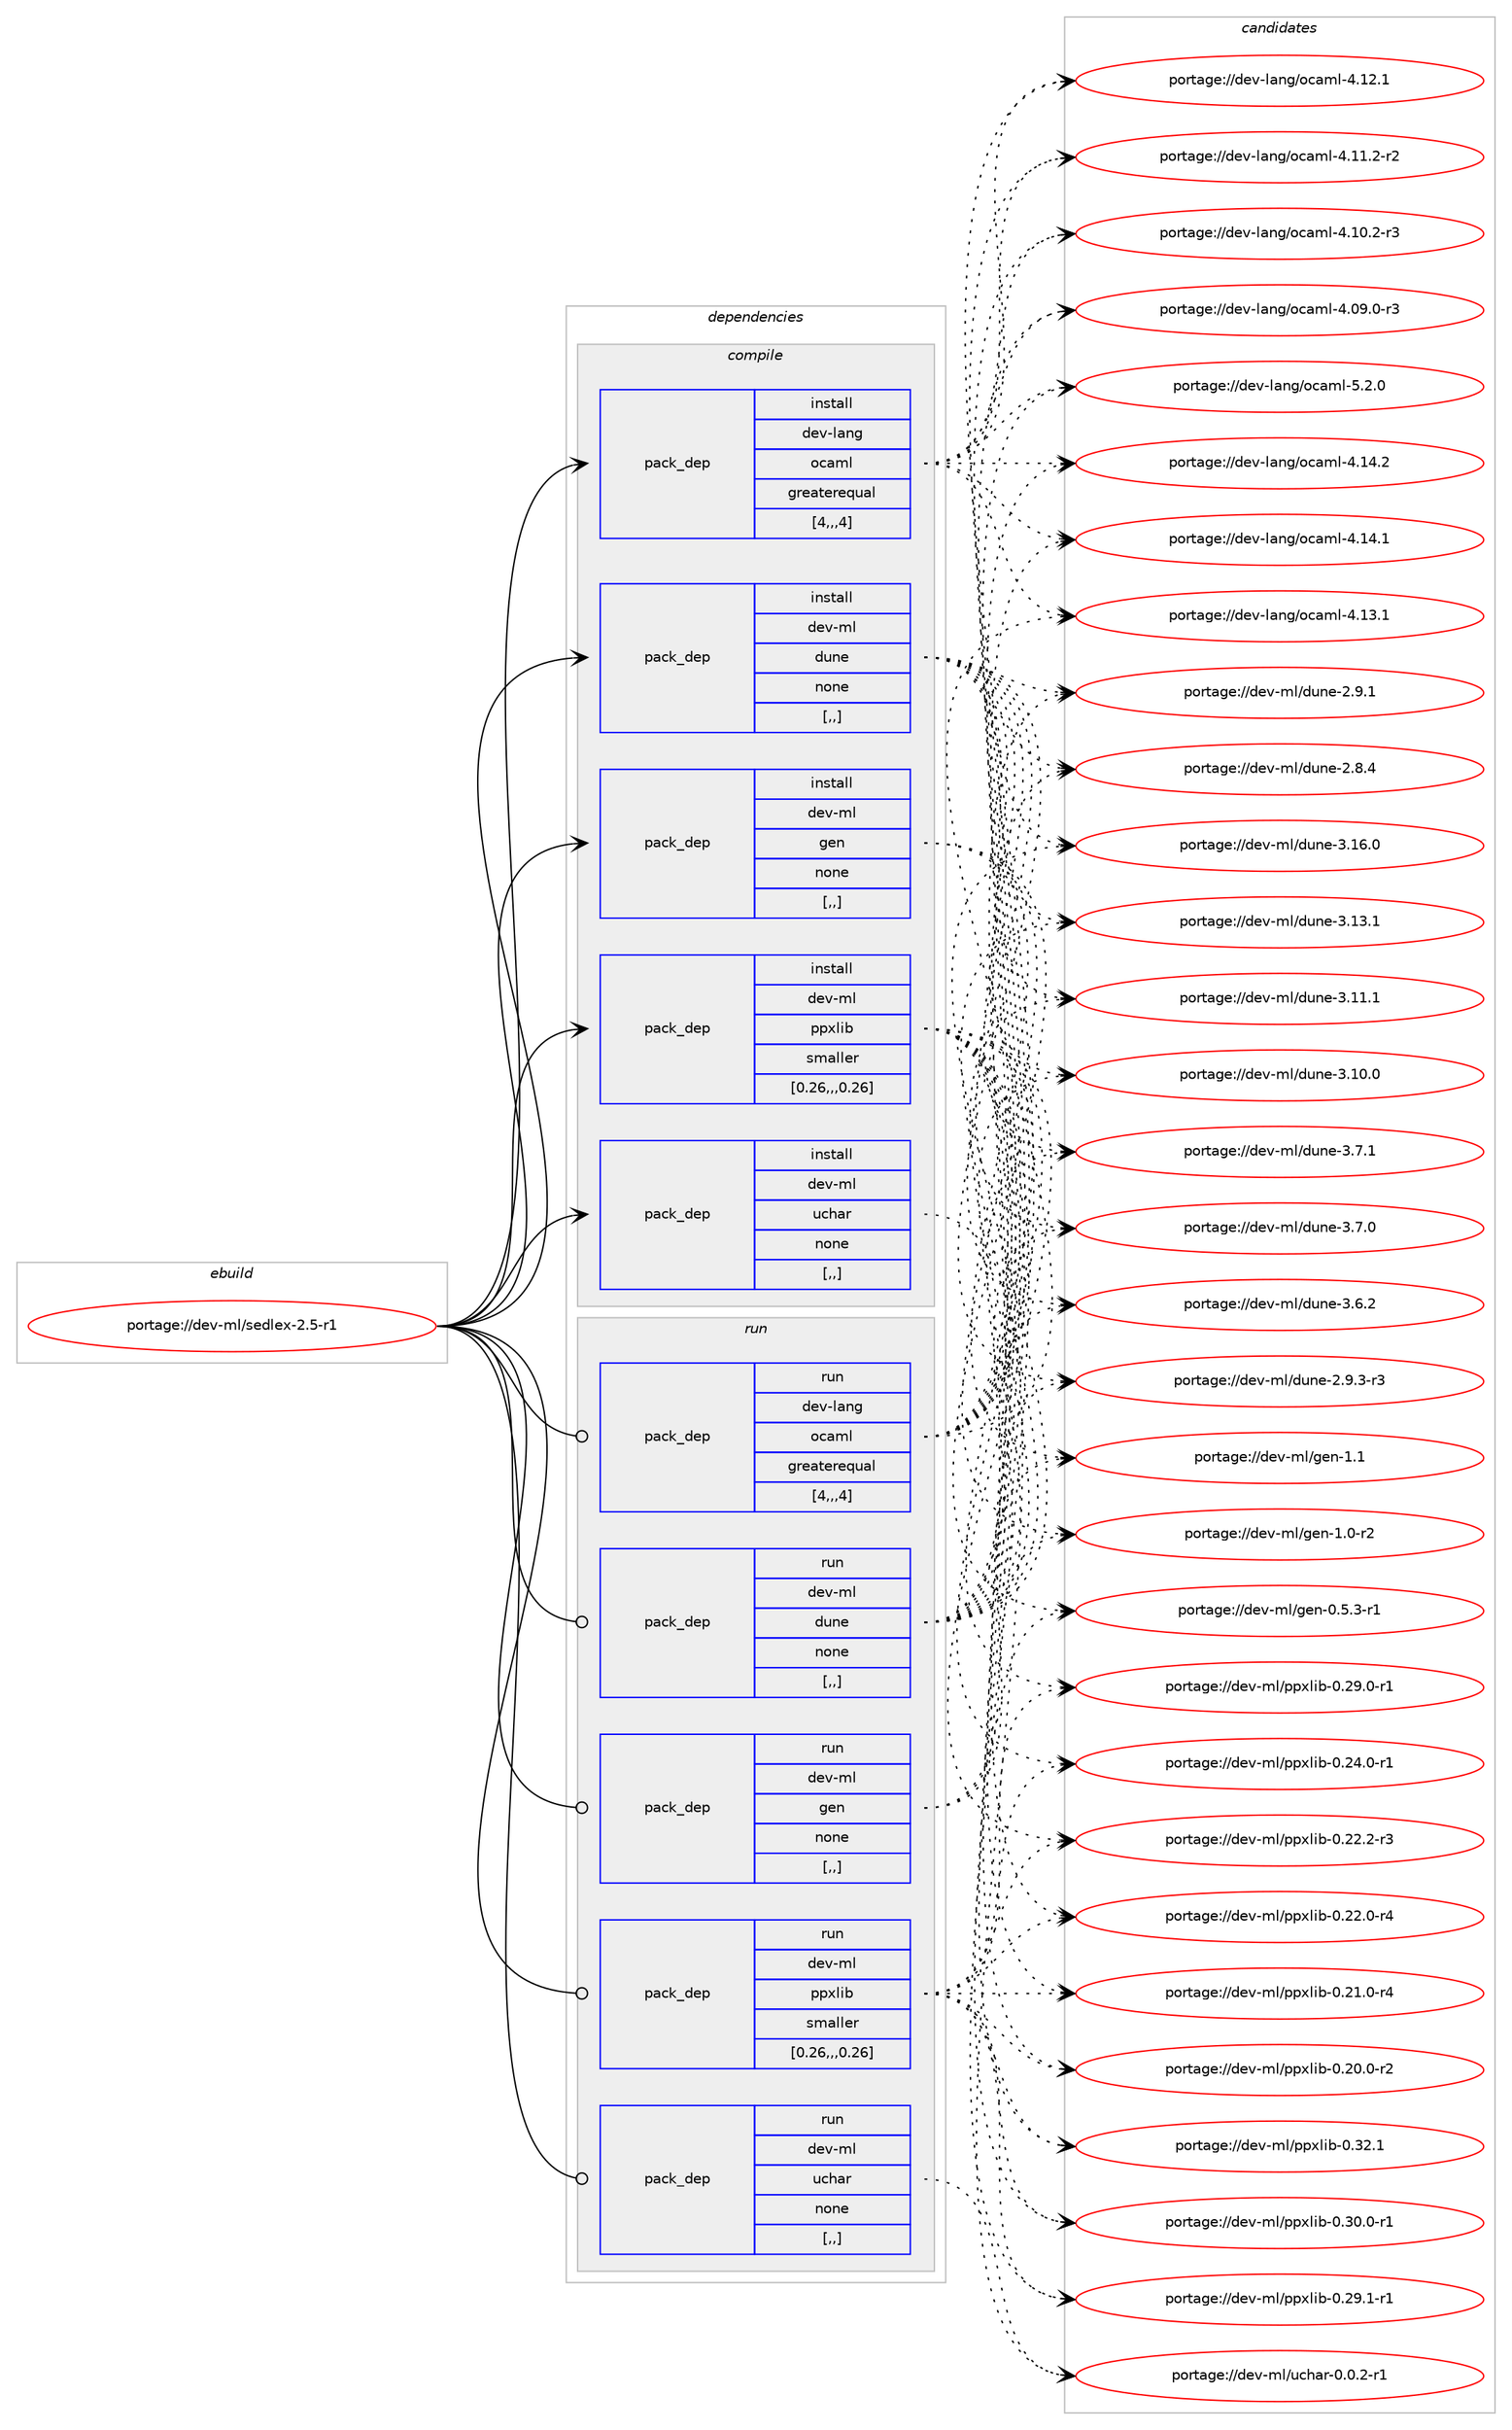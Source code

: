 digraph prolog {

# *************
# Graph options
# *************

newrank=true;
concentrate=true;
compound=true;
graph [rankdir=LR,fontname=Helvetica,fontsize=10,ranksep=1.5];#, ranksep=2.5, nodesep=0.2];
edge  [arrowhead=vee];
node  [fontname=Helvetica,fontsize=10];

# **********
# The ebuild
# **********

subgraph cluster_leftcol {
color=gray;
label=<<i>ebuild</i>>;
id [label="portage://dev-ml/sedlex-2.5-r1", color=red, width=4, href="../dev-ml/sedlex-2.5-r1.svg"];
}

# ****************
# The dependencies
# ****************

subgraph cluster_midcol {
color=gray;
label=<<i>dependencies</i>>;
subgraph cluster_compile {
fillcolor="#eeeeee";
style=filled;
label=<<i>compile</i>>;
subgraph pack93871 {
dependency124849 [label=<<TABLE BORDER="0" CELLBORDER="1" CELLSPACING="0" CELLPADDING="4" WIDTH="220"><TR><TD ROWSPAN="6" CELLPADDING="30">pack_dep</TD></TR><TR><TD WIDTH="110">install</TD></TR><TR><TD>dev-lang</TD></TR><TR><TD>ocaml</TD></TR><TR><TD>greaterequal</TD></TR><TR><TD>[4,,,4]</TD></TR></TABLE>>, shape=none, color=blue];
}
id:e -> dependency124849:w [weight=20,style="solid",arrowhead="vee"];
subgraph pack93872 {
dependency124850 [label=<<TABLE BORDER="0" CELLBORDER="1" CELLSPACING="0" CELLPADDING="4" WIDTH="220"><TR><TD ROWSPAN="6" CELLPADDING="30">pack_dep</TD></TR><TR><TD WIDTH="110">install</TD></TR><TR><TD>dev-ml</TD></TR><TR><TD>dune</TD></TR><TR><TD>none</TD></TR><TR><TD>[,,]</TD></TR></TABLE>>, shape=none, color=blue];
}
id:e -> dependency124850:w [weight=20,style="solid",arrowhead="vee"];
subgraph pack93873 {
dependency124851 [label=<<TABLE BORDER="0" CELLBORDER="1" CELLSPACING="0" CELLPADDING="4" WIDTH="220"><TR><TD ROWSPAN="6" CELLPADDING="30">pack_dep</TD></TR><TR><TD WIDTH="110">install</TD></TR><TR><TD>dev-ml</TD></TR><TR><TD>gen</TD></TR><TR><TD>none</TD></TR><TR><TD>[,,]</TD></TR></TABLE>>, shape=none, color=blue];
}
id:e -> dependency124851:w [weight=20,style="solid",arrowhead="vee"];
subgraph pack93874 {
dependency124852 [label=<<TABLE BORDER="0" CELLBORDER="1" CELLSPACING="0" CELLPADDING="4" WIDTH="220"><TR><TD ROWSPAN="6" CELLPADDING="30">pack_dep</TD></TR><TR><TD WIDTH="110">install</TD></TR><TR><TD>dev-ml</TD></TR><TR><TD>ppxlib</TD></TR><TR><TD>smaller</TD></TR><TR><TD>[0.26,,,0.26]</TD></TR></TABLE>>, shape=none, color=blue];
}
id:e -> dependency124852:w [weight=20,style="solid",arrowhead="vee"];
subgraph pack93875 {
dependency124853 [label=<<TABLE BORDER="0" CELLBORDER="1" CELLSPACING="0" CELLPADDING="4" WIDTH="220"><TR><TD ROWSPAN="6" CELLPADDING="30">pack_dep</TD></TR><TR><TD WIDTH="110">install</TD></TR><TR><TD>dev-ml</TD></TR><TR><TD>uchar</TD></TR><TR><TD>none</TD></TR><TR><TD>[,,]</TD></TR></TABLE>>, shape=none, color=blue];
}
id:e -> dependency124853:w [weight=20,style="solid",arrowhead="vee"];
}
subgraph cluster_compileandrun {
fillcolor="#eeeeee";
style=filled;
label=<<i>compile and run</i>>;
}
subgraph cluster_run {
fillcolor="#eeeeee";
style=filled;
label=<<i>run</i>>;
subgraph pack93876 {
dependency124854 [label=<<TABLE BORDER="0" CELLBORDER="1" CELLSPACING="0" CELLPADDING="4" WIDTH="220"><TR><TD ROWSPAN="6" CELLPADDING="30">pack_dep</TD></TR><TR><TD WIDTH="110">run</TD></TR><TR><TD>dev-lang</TD></TR><TR><TD>ocaml</TD></TR><TR><TD>greaterequal</TD></TR><TR><TD>[4,,,4]</TD></TR></TABLE>>, shape=none, color=blue];
}
id:e -> dependency124854:w [weight=20,style="solid",arrowhead="odot"];
subgraph pack93877 {
dependency124855 [label=<<TABLE BORDER="0" CELLBORDER="1" CELLSPACING="0" CELLPADDING="4" WIDTH="220"><TR><TD ROWSPAN="6" CELLPADDING="30">pack_dep</TD></TR><TR><TD WIDTH="110">run</TD></TR><TR><TD>dev-ml</TD></TR><TR><TD>dune</TD></TR><TR><TD>none</TD></TR><TR><TD>[,,]</TD></TR></TABLE>>, shape=none, color=blue];
}
id:e -> dependency124855:w [weight=20,style="solid",arrowhead="odot"];
subgraph pack93878 {
dependency124856 [label=<<TABLE BORDER="0" CELLBORDER="1" CELLSPACING="0" CELLPADDING="4" WIDTH="220"><TR><TD ROWSPAN="6" CELLPADDING="30">pack_dep</TD></TR><TR><TD WIDTH="110">run</TD></TR><TR><TD>dev-ml</TD></TR><TR><TD>gen</TD></TR><TR><TD>none</TD></TR><TR><TD>[,,]</TD></TR></TABLE>>, shape=none, color=blue];
}
id:e -> dependency124856:w [weight=20,style="solid",arrowhead="odot"];
subgraph pack93879 {
dependency124857 [label=<<TABLE BORDER="0" CELLBORDER="1" CELLSPACING="0" CELLPADDING="4" WIDTH="220"><TR><TD ROWSPAN="6" CELLPADDING="30">pack_dep</TD></TR><TR><TD WIDTH="110">run</TD></TR><TR><TD>dev-ml</TD></TR><TR><TD>ppxlib</TD></TR><TR><TD>smaller</TD></TR><TR><TD>[0.26,,,0.26]</TD></TR></TABLE>>, shape=none, color=blue];
}
id:e -> dependency124857:w [weight=20,style="solid",arrowhead="odot"];
subgraph pack93880 {
dependency124858 [label=<<TABLE BORDER="0" CELLBORDER="1" CELLSPACING="0" CELLPADDING="4" WIDTH="220"><TR><TD ROWSPAN="6" CELLPADDING="30">pack_dep</TD></TR><TR><TD WIDTH="110">run</TD></TR><TR><TD>dev-ml</TD></TR><TR><TD>uchar</TD></TR><TR><TD>none</TD></TR><TR><TD>[,,]</TD></TR></TABLE>>, shape=none, color=blue];
}
id:e -> dependency124858:w [weight=20,style="solid",arrowhead="odot"];
}
}

# **************
# The candidates
# **************

subgraph cluster_choices {
rank=same;
color=gray;
label=<<i>candidates</i>>;

subgraph choice93871 {
color=black;
nodesep=1;
choice1001011184510897110103471119997109108455346504648 [label="portage://dev-lang/ocaml-5.2.0", color=red, width=4,href="../dev-lang/ocaml-5.2.0.svg"];
choice100101118451089711010347111999710910845524649524650 [label="portage://dev-lang/ocaml-4.14.2", color=red, width=4,href="../dev-lang/ocaml-4.14.2.svg"];
choice100101118451089711010347111999710910845524649524649 [label="portage://dev-lang/ocaml-4.14.1", color=red, width=4,href="../dev-lang/ocaml-4.14.1.svg"];
choice100101118451089711010347111999710910845524649514649 [label="portage://dev-lang/ocaml-4.13.1", color=red, width=4,href="../dev-lang/ocaml-4.13.1.svg"];
choice100101118451089711010347111999710910845524649504649 [label="portage://dev-lang/ocaml-4.12.1", color=red, width=4,href="../dev-lang/ocaml-4.12.1.svg"];
choice1001011184510897110103471119997109108455246494946504511450 [label="portage://dev-lang/ocaml-4.11.2-r2", color=red, width=4,href="../dev-lang/ocaml-4.11.2-r2.svg"];
choice1001011184510897110103471119997109108455246494846504511451 [label="portage://dev-lang/ocaml-4.10.2-r3", color=red, width=4,href="../dev-lang/ocaml-4.10.2-r3.svg"];
choice1001011184510897110103471119997109108455246485746484511451 [label="portage://dev-lang/ocaml-4.09.0-r3", color=red, width=4,href="../dev-lang/ocaml-4.09.0-r3.svg"];
dependency124849:e -> choice1001011184510897110103471119997109108455346504648:w [style=dotted,weight="100"];
dependency124849:e -> choice100101118451089711010347111999710910845524649524650:w [style=dotted,weight="100"];
dependency124849:e -> choice100101118451089711010347111999710910845524649524649:w [style=dotted,weight="100"];
dependency124849:e -> choice100101118451089711010347111999710910845524649514649:w [style=dotted,weight="100"];
dependency124849:e -> choice100101118451089711010347111999710910845524649504649:w [style=dotted,weight="100"];
dependency124849:e -> choice1001011184510897110103471119997109108455246494946504511450:w [style=dotted,weight="100"];
dependency124849:e -> choice1001011184510897110103471119997109108455246494846504511451:w [style=dotted,weight="100"];
dependency124849:e -> choice1001011184510897110103471119997109108455246485746484511451:w [style=dotted,weight="100"];
}
subgraph choice93872 {
color=black;
nodesep=1;
choice100101118451091084710011711010145514649544648 [label="portage://dev-ml/dune-3.16.0", color=red, width=4,href="../dev-ml/dune-3.16.0.svg"];
choice100101118451091084710011711010145514649514649 [label="portage://dev-ml/dune-3.13.1", color=red, width=4,href="../dev-ml/dune-3.13.1.svg"];
choice100101118451091084710011711010145514649494649 [label="portage://dev-ml/dune-3.11.1", color=red, width=4,href="../dev-ml/dune-3.11.1.svg"];
choice100101118451091084710011711010145514649484648 [label="portage://dev-ml/dune-3.10.0", color=red, width=4,href="../dev-ml/dune-3.10.0.svg"];
choice1001011184510910847100117110101455146554649 [label="portage://dev-ml/dune-3.7.1", color=red, width=4,href="../dev-ml/dune-3.7.1.svg"];
choice1001011184510910847100117110101455146554648 [label="portage://dev-ml/dune-3.7.0", color=red, width=4,href="../dev-ml/dune-3.7.0.svg"];
choice1001011184510910847100117110101455146544650 [label="portage://dev-ml/dune-3.6.2", color=red, width=4,href="../dev-ml/dune-3.6.2.svg"];
choice10010111845109108471001171101014550465746514511451 [label="portage://dev-ml/dune-2.9.3-r3", color=red, width=4,href="../dev-ml/dune-2.9.3-r3.svg"];
choice1001011184510910847100117110101455046574649 [label="portage://dev-ml/dune-2.9.1", color=red, width=4,href="../dev-ml/dune-2.9.1.svg"];
choice1001011184510910847100117110101455046564652 [label="portage://dev-ml/dune-2.8.4", color=red, width=4,href="../dev-ml/dune-2.8.4.svg"];
dependency124850:e -> choice100101118451091084710011711010145514649544648:w [style=dotted,weight="100"];
dependency124850:e -> choice100101118451091084710011711010145514649514649:w [style=dotted,weight="100"];
dependency124850:e -> choice100101118451091084710011711010145514649494649:w [style=dotted,weight="100"];
dependency124850:e -> choice100101118451091084710011711010145514649484648:w [style=dotted,weight="100"];
dependency124850:e -> choice1001011184510910847100117110101455146554649:w [style=dotted,weight="100"];
dependency124850:e -> choice1001011184510910847100117110101455146554648:w [style=dotted,weight="100"];
dependency124850:e -> choice1001011184510910847100117110101455146544650:w [style=dotted,weight="100"];
dependency124850:e -> choice10010111845109108471001171101014550465746514511451:w [style=dotted,weight="100"];
dependency124850:e -> choice1001011184510910847100117110101455046574649:w [style=dotted,weight="100"];
dependency124850:e -> choice1001011184510910847100117110101455046564652:w [style=dotted,weight="100"];
}
subgraph choice93873 {
color=black;
nodesep=1;
choice100101118451091084710310111045494649 [label="portage://dev-ml/gen-1.1", color=red, width=4,href="../dev-ml/gen-1.1.svg"];
choice1001011184510910847103101110454946484511450 [label="portage://dev-ml/gen-1.0-r2", color=red, width=4,href="../dev-ml/gen-1.0-r2.svg"];
choice10010111845109108471031011104548465346514511449 [label="portage://dev-ml/gen-0.5.3-r1", color=red, width=4,href="../dev-ml/gen-0.5.3-r1.svg"];
dependency124851:e -> choice100101118451091084710310111045494649:w [style=dotted,weight="100"];
dependency124851:e -> choice1001011184510910847103101110454946484511450:w [style=dotted,weight="100"];
dependency124851:e -> choice10010111845109108471031011104548465346514511449:w [style=dotted,weight="100"];
}
subgraph choice93874 {
color=black;
nodesep=1;
choice10010111845109108471121121201081059845484651504649 [label="portage://dev-ml/ppxlib-0.32.1", color=red, width=4,href="../dev-ml/ppxlib-0.32.1.svg"];
choice100101118451091084711211212010810598454846514846484511449 [label="portage://dev-ml/ppxlib-0.30.0-r1", color=red, width=4,href="../dev-ml/ppxlib-0.30.0-r1.svg"];
choice100101118451091084711211212010810598454846505746494511449 [label="portage://dev-ml/ppxlib-0.29.1-r1", color=red, width=4,href="../dev-ml/ppxlib-0.29.1-r1.svg"];
choice100101118451091084711211212010810598454846505746484511449 [label="portage://dev-ml/ppxlib-0.29.0-r1", color=red, width=4,href="../dev-ml/ppxlib-0.29.0-r1.svg"];
choice100101118451091084711211212010810598454846505246484511449 [label="portage://dev-ml/ppxlib-0.24.0-r1", color=red, width=4,href="../dev-ml/ppxlib-0.24.0-r1.svg"];
choice100101118451091084711211212010810598454846505046504511451 [label="portage://dev-ml/ppxlib-0.22.2-r3", color=red, width=4,href="../dev-ml/ppxlib-0.22.2-r3.svg"];
choice100101118451091084711211212010810598454846505046484511452 [label="portage://dev-ml/ppxlib-0.22.0-r4", color=red, width=4,href="../dev-ml/ppxlib-0.22.0-r4.svg"];
choice100101118451091084711211212010810598454846504946484511452 [label="portage://dev-ml/ppxlib-0.21.0-r4", color=red, width=4,href="../dev-ml/ppxlib-0.21.0-r4.svg"];
choice100101118451091084711211212010810598454846504846484511450 [label="portage://dev-ml/ppxlib-0.20.0-r2", color=red, width=4,href="../dev-ml/ppxlib-0.20.0-r2.svg"];
dependency124852:e -> choice10010111845109108471121121201081059845484651504649:w [style=dotted,weight="100"];
dependency124852:e -> choice100101118451091084711211212010810598454846514846484511449:w [style=dotted,weight="100"];
dependency124852:e -> choice100101118451091084711211212010810598454846505746494511449:w [style=dotted,weight="100"];
dependency124852:e -> choice100101118451091084711211212010810598454846505746484511449:w [style=dotted,weight="100"];
dependency124852:e -> choice100101118451091084711211212010810598454846505246484511449:w [style=dotted,weight="100"];
dependency124852:e -> choice100101118451091084711211212010810598454846505046504511451:w [style=dotted,weight="100"];
dependency124852:e -> choice100101118451091084711211212010810598454846505046484511452:w [style=dotted,weight="100"];
dependency124852:e -> choice100101118451091084711211212010810598454846504946484511452:w [style=dotted,weight="100"];
dependency124852:e -> choice100101118451091084711211212010810598454846504846484511450:w [style=dotted,weight="100"];
}
subgraph choice93875 {
color=black;
nodesep=1;
choice100101118451091084711799104971144548464846504511449 [label="portage://dev-ml/uchar-0.0.2-r1", color=red, width=4,href="../dev-ml/uchar-0.0.2-r1.svg"];
dependency124853:e -> choice100101118451091084711799104971144548464846504511449:w [style=dotted,weight="100"];
}
subgraph choice93876 {
color=black;
nodesep=1;
choice1001011184510897110103471119997109108455346504648 [label="portage://dev-lang/ocaml-5.2.0", color=red, width=4,href="../dev-lang/ocaml-5.2.0.svg"];
choice100101118451089711010347111999710910845524649524650 [label="portage://dev-lang/ocaml-4.14.2", color=red, width=4,href="../dev-lang/ocaml-4.14.2.svg"];
choice100101118451089711010347111999710910845524649524649 [label="portage://dev-lang/ocaml-4.14.1", color=red, width=4,href="../dev-lang/ocaml-4.14.1.svg"];
choice100101118451089711010347111999710910845524649514649 [label="portage://dev-lang/ocaml-4.13.1", color=red, width=4,href="../dev-lang/ocaml-4.13.1.svg"];
choice100101118451089711010347111999710910845524649504649 [label="portage://dev-lang/ocaml-4.12.1", color=red, width=4,href="../dev-lang/ocaml-4.12.1.svg"];
choice1001011184510897110103471119997109108455246494946504511450 [label="portage://dev-lang/ocaml-4.11.2-r2", color=red, width=4,href="../dev-lang/ocaml-4.11.2-r2.svg"];
choice1001011184510897110103471119997109108455246494846504511451 [label="portage://dev-lang/ocaml-4.10.2-r3", color=red, width=4,href="../dev-lang/ocaml-4.10.2-r3.svg"];
choice1001011184510897110103471119997109108455246485746484511451 [label="portage://dev-lang/ocaml-4.09.0-r3", color=red, width=4,href="../dev-lang/ocaml-4.09.0-r3.svg"];
dependency124854:e -> choice1001011184510897110103471119997109108455346504648:w [style=dotted,weight="100"];
dependency124854:e -> choice100101118451089711010347111999710910845524649524650:w [style=dotted,weight="100"];
dependency124854:e -> choice100101118451089711010347111999710910845524649524649:w [style=dotted,weight="100"];
dependency124854:e -> choice100101118451089711010347111999710910845524649514649:w [style=dotted,weight="100"];
dependency124854:e -> choice100101118451089711010347111999710910845524649504649:w [style=dotted,weight="100"];
dependency124854:e -> choice1001011184510897110103471119997109108455246494946504511450:w [style=dotted,weight="100"];
dependency124854:e -> choice1001011184510897110103471119997109108455246494846504511451:w [style=dotted,weight="100"];
dependency124854:e -> choice1001011184510897110103471119997109108455246485746484511451:w [style=dotted,weight="100"];
}
subgraph choice93877 {
color=black;
nodesep=1;
choice100101118451091084710011711010145514649544648 [label="portage://dev-ml/dune-3.16.0", color=red, width=4,href="../dev-ml/dune-3.16.0.svg"];
choice100101118451091084710011711010145514649514649 [label="portage://dev-ml/dune-3.13.1", color=red, width=4,href="../dev-ml/dune-3.13.1.svg"];
choice100101118451091084710011711010145514649494649 [label="portage://dev-ml/dune-3.11.1", color=red, width=4,href="../dev-ml/dune-3.11.1.svg"];
choice100101118451091084710011711010145514649484648 [label="portage://dev-ml/dune-3.10.0", color=red, width=4,href="../dev-ml/dune-3.10.0.svg"];
choice1001011184510910847100117110101455146554649 [label="portage://dev-ml/dune-3.7.1", color=red, width=4,href="../dev-ml/dune-3.7.1.svg"];
choice1001011184510910847100117110101455146554648 [label="portage://dev-ml/dune-3.7.0", color=red, width=4,href="../dev-ml/dune-3.7.0.svg"];
choice1001011184510910847100117110101455146544650 [label="portage://dev-ml/dune-3.6.2", color=red, width=4,href="../dev-ml/dune-3.6.2.svg"];
choice10010111845109108471001171101014550465746514511451 [label="portage://dev-ml/dune-2.9.3-r3", color=red, width=4,href="../dev-ml/dune-2.9.3-r3.svg"];
choice1001011184510910847100117110101455046574649 [label="portage://dev-ml/dune-2.9.1", color=red, width=4,href="../dev-ml/dune-2.9.1.svg"];
choice1001011184510910847100117110101455046564652 [label="portage://dev-ml/dune-2.8.4", color=red, width=4,href="../dev-ml/dune-2.8.4.svg"];
dependency124855:e -> choice100101118451091084710011711010145514649544648:w [style=dotted,weight="100"];
dependency124855:e -> choice100101118451091084710011711010145514649514649:w [style=dotted,weight="100"];
dependency124855:e -> choice100101118451091084710011711010145514649494649:w [style=dotted,weight="100"];
dependency124855:e -> choice100101118451091084710011711010145514649484648:w [style=dotted,weight="100"];
dependency124855:e -> choice1001011184510910847100117110101455146554649:w [style=dotted,weight="100"];
dependency124855:e -> choice1001011184510910847100117110101455146554648:w [style=dotted,weight="100"];
dependency124855:e -> choice1001011184510910847100117110101455146544650:w [style=dotted,weight="100"];
dependency124855:e -> choice10010111845109108471001171101014550465746514511451:w [style=dotted,weight="100"];
dependency124855:e -> choice1001011184510910847100117110101455046574649:w [style=dotted,weight="100"];
dependency124855:e -> choice1001011184510910847100117110101455046564652:w [style=dotted,weight="100"];
}
subgraph choice93878 {
color=black;
nodesep=1;
choice100101118451091084710310111045494649 [label="portage://dev-ml/gen-1.1", color=red, width=4,href="../dev-ml/gen-1.1.svg"];
choice1001011184510910847103101110454946484511450 [label="portage://dev-ml/gen-1.0-r2", color=red, width=4,href="../dev-ml/gen-1.0-r2.svg"];
choice10010111845109108471031011104548465346514511449 [label="portage://dev-ml/gen-0.5.3-r1", color=red, width=4,href="../dev-ml/gen-0.5.3-r1.svg"];
dependency124856:e -> choice100101118451091084710310111045494649:w [style=dotted,weight="100"];
dependency124856:e -> choice1001011184510910847103101110454946484511450:w [style=dotted,weight="100"];
dependency124856:e -> choice10010111845109108471031011104548465346514511449:w [style=dotted,weight="100"];
}
subgraph choice93879 {
color=black;
nodesep=1;
choice10010111845109108471121121201081059845484651504649 [label="portage://dev-ml/ppxlib-0.32.1", color=red, width=4,href="../dev-ml/ppxlib-0.32.1.svg"];
choice100101118451091084711211212010810598454846514846484511449 [label="portage://dev-ml/ppxlib-0.30.0-r1", color=red, width=4,href="../dev-ml/ppxlib-0.30.0-r1.svg"];
choice100101118451091084711211212010810598454846505746494511449 [label="portage://dev-ml/ppxlib-0.29.1-r1", color=red, width=4,href="../dev-ml/ppxlib-0.29.1-r1.svg"];
choice100101118451091084711211212010810598454846505746484511449 [label="portage://dev-ml/ppxlib-0.29.0-r1", color=red, width=4,href="../dev-ml/ppxlib-0.29.0-r1.svg"];
choice100101118451091084711211212010810598454846505246484511449 [label="portage://dev-ml/ppxlib-0.24.0-r1", color=red, width=4,href="../dev-ml/ppxlib-0.24.0-r1.svg"];
choice100101118451091084711211212010810598454846505046504511451 [label="portage://dev-ml/ppxlib-0.22.2-r3", color=red, width=4,href="../dev-ml/ppxlib-0.22.2-r3.svg"];
choice100101118451091084711211212010810598454846505046484511452 [label="portage://dev-ml/ppxlib-0.22.0-r4", color=red, width=4,href="../dev-ml/ppxlib-0.22.0-r4.svg"];
choice100101118451091084711211212010810598454846504946484511452 [label="portage://dev-ml/ppxlib-0.21.0-r4", color=red, width=4,href="../dev-ml/ppxlib-0.21.0-r4.svg"];
choice100101118451091084711211212010810598454846504846484511450 [label="portage://dev-ml/ppxlib-0.20.0-r2", color=red, width=4,href="../dev-ml/ppxlib-0.20.0-r2.svg"];
dependency124857:e -> choice10010111845109108471121121201081059845484651504649:w [style=dotted,weight="100"];
dependency124857:e -> choice100101118451091084711211212010810598454846514846484511449:w [style=dotted,weight="100"];
dependency124857:e -> choice100101118451091084711211212010810598454846505746494511449:w [style=dotted,weight="100"];
dependency124857:e -> choice100101118451091084711211212010810598454846505746484511449:w [style=dotted,weight="100"];
dependency124857:e -> choice100101118451091084711211212010810598454846505246484511449:w [style=dotted,weight="100"];
dependency124857:e -> choice100101118451091084711211212010810598454846505046504511451:w [style=dotted,weight="100"];
dependency124857:e -> choice100101118451091084711211212010810598454846505046484511452:w [style=dotted,weight="100"];
dependency124857:e -> choice100101118451091084711211212010810598454846504946484511452:w [style=dotted,weight="100"];
dependency124857:e -> choice100101118451091084711211212010810598454846504846484511450:w [style=dotted,weight="100"];
}
subgraph choice93880 {
color=black;
nodesep=1;
choice100101118451091084711799104971144548464846504511449 [label="portage://dev-ml/uchar-0.0.2-r1", color=red, width=4,href="../dev-ml/uchar-0.0.2-r1.svg"];
dependency124858:e -> choice100101118451091084711799104971144548464846504511449:w [style=dotted,weight="100"];
}
}

}
